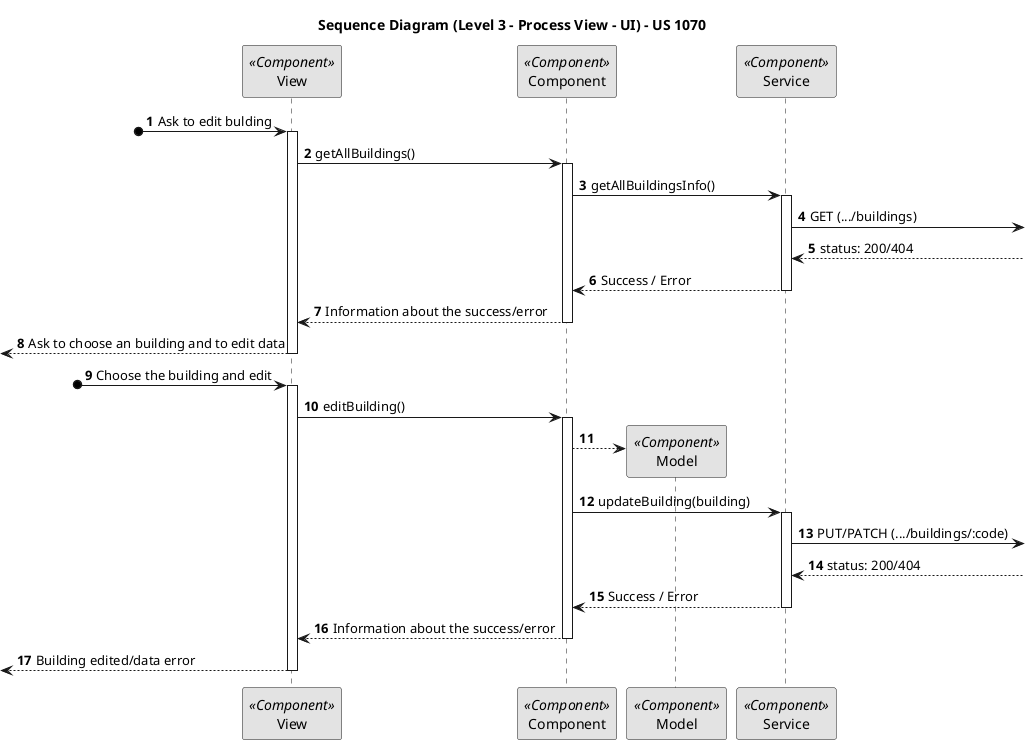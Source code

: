 @startuml
skinparam monochrome true
skinparam packageStyle rectangle
skinparam shadowing false

title Sequence Diagram (Level 3 - Process View - UI) - US 1070
autonumber

participant "View" as View <<Component>>
participant "Component" as Component <<Component>>
participant "Model" as Model <<Component>>
participant "Service" as Service <<Component>>

?o-> View : Ask to edit bulding
activate View
    View -> Component : getAllBuildings()
    activate Component
        Component -> Service : getAllBuildingsInfo()
        activate Service
            Service -> : GET (.../buildings)
            Service <--: status: 200/404
            Service --> Component : Success / Error
        deactivate Service

        Component --> View : Information about the success/error
    deactivate Component
<-- View : Ask to choose an building and to edit data
deactivate View

?o-> View : Choose the building and edit
activate View
    View -> Component : editBuilding()
    activate Component
        Component --> Model** :
        Component -> Service : updateBuilding(building)
        activate Service
            Service -> : PUT/PATCH (.../buildings/:code)
            Service <--: status: 200/404
            Service --> Component : Success / Error
        deactivate Service

        Component --> View : Information about the success/error
    deactivate Component
<-- View : Building edited/data error
deactivate View

@enduml
